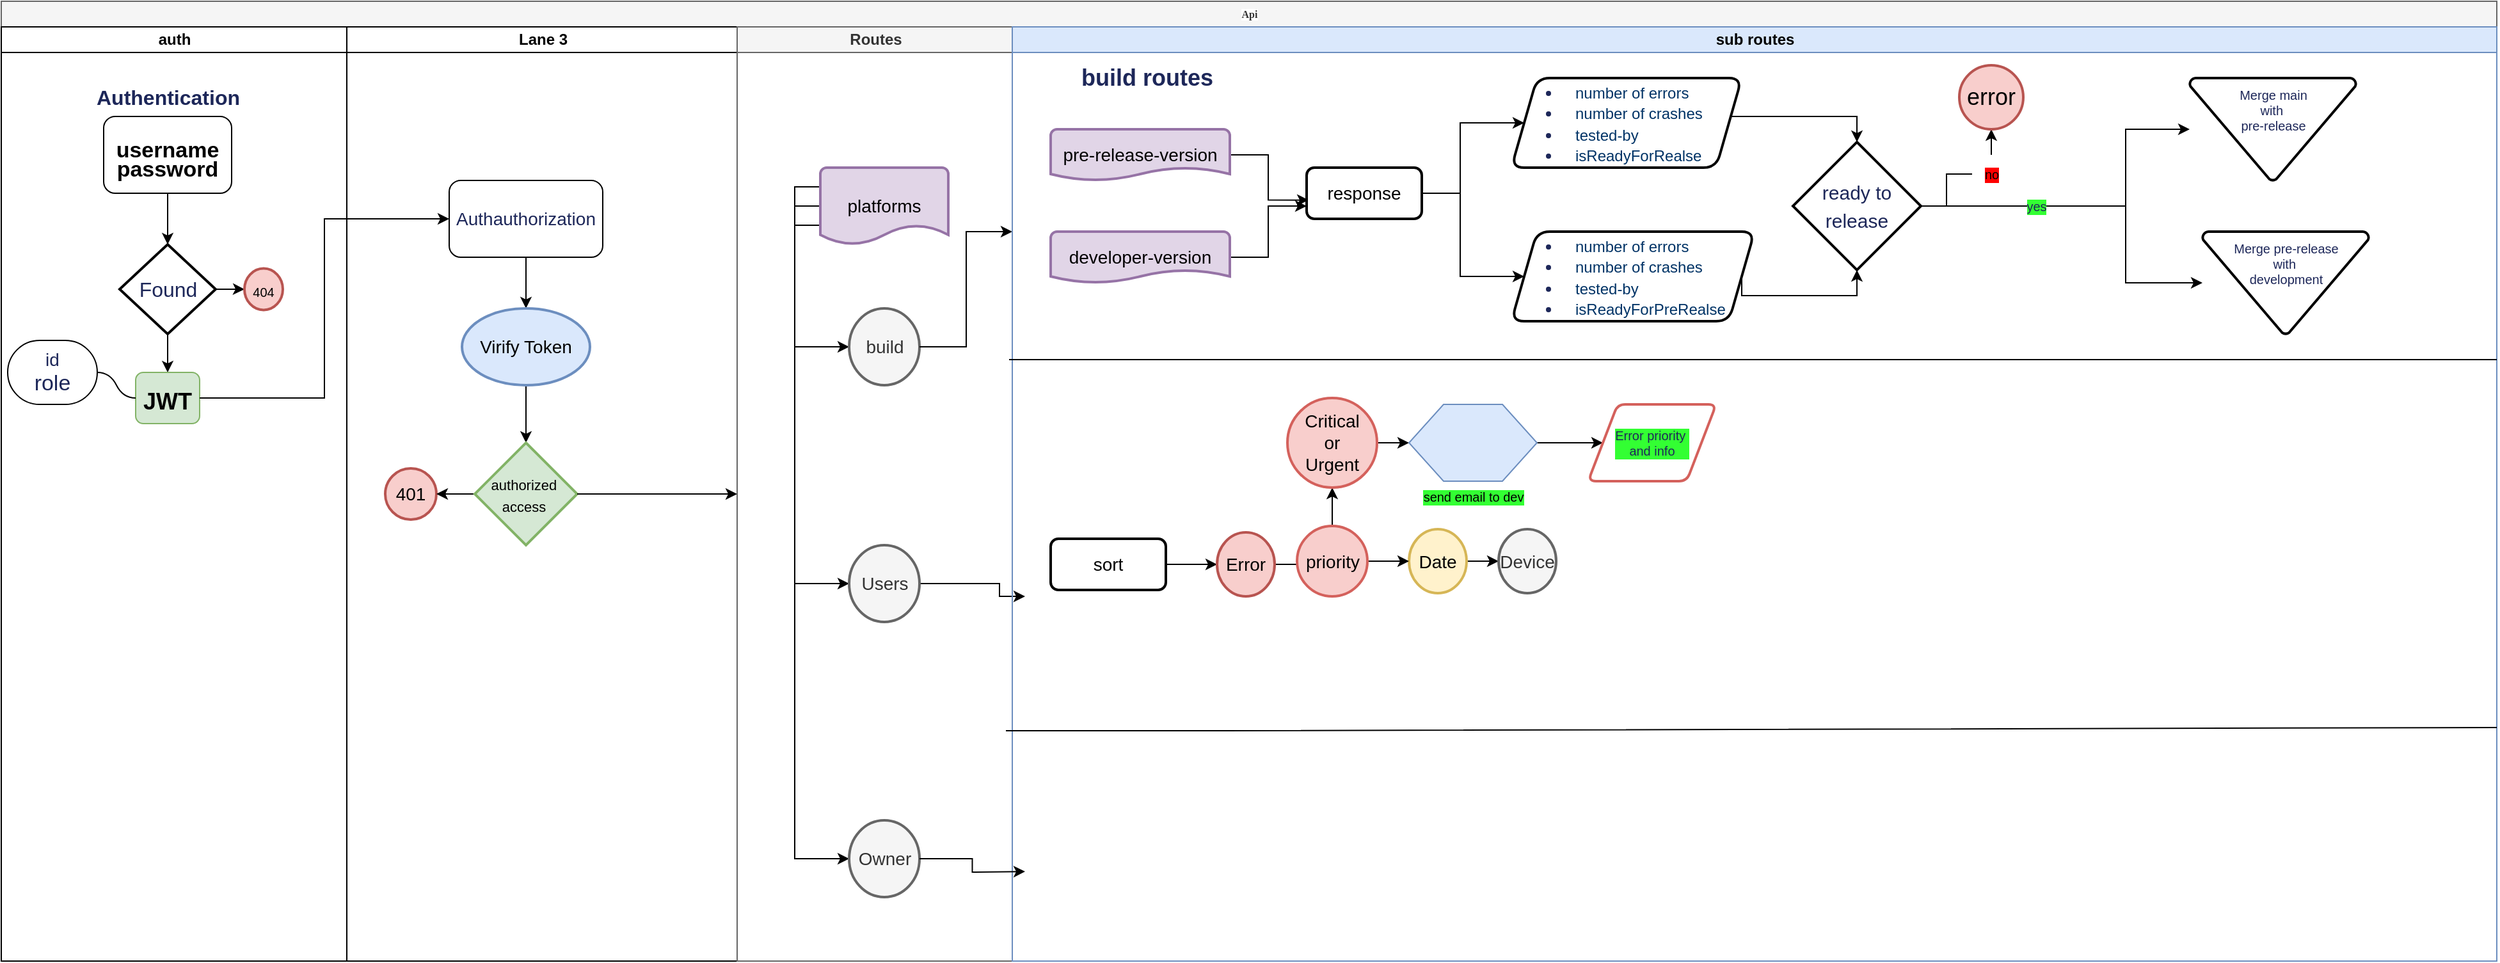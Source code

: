 <mxfile version="20.8.5" type="github">
  <diagram name="Page-1" id="74e2e168-ea6b-b213-b513-2b3c1d86103e">
    <mxGraphModel dx="711" dy="1321" grid="1" gridSize="10" guides="1" tooltips="1" connect="1" arrows="1" fold="1" page="1" pageScale="1" pageWidth="1100" pageHeight="850" background="none" math="0" shadow="0">
      <root>
        <mxCell id="0" />
        <mxCell id="1" parent="0" />
        <mxCell id="TijtGxp5Sjw6RaLspG1S-23" style="edgeStyle=orthogonalEdgeStyle;rounded=0;orthogonalLoop=1;jettySize=auto;html=1;exitX=1;exitY=0.5;exitDx=0;exitDy=0;fontFamily=Helvetica;fontSize=14;fontColor=#1d2759;" edge="1" parent="1" source="TijtGxp5Sjw6RaLspG1S-5">
          <mxGeometry relative="1" as="geometry">
            <mxPoint x="870" y="455" as="targetPoint" />
            <Array as="points">
              <mxPoint x="850" y="445" />
              <mxPoint x="850" y="455" />
            </Array>
          </mxGeometry>
        </mxCell>
        <mxCell id="77e6c97f196da883-1" value="Api" style="swimlane;html=1;childLayout=stackLayout;startSize=20;rounded=0;shadow=0;labelBackgroundColor=#FFFFFF;strokeWidth=1;fontFamily=Verdana;fontSize=8;align=center;fillColor=#f5f5f5;fontColor=#333333;strokeColor=#666666;" parent="1" vertex="1">
          <mxGeometry x="70" y="-10" width="1950" height="750" as="geometry" />
        </mxCell>
        <mxCell id="77e6c97f196da883-2" value="auth" style="swimlane;html=1;startSize=20;" parent="77e6c97f196da883-1" vertex="1">
          <mxGeometry y="20" width="270" height="730" as="geometry">
            <mxRectangle y="20" width="40" height="730" as="alternateBounds" />
          </mxGeometry>
        </mxCell>
        <mxCell id="tOllKT5evSO37Req1rAb-6" value="" style="edgeStyle=orthogonalEdgeStyle;rounded=0;orthogonalLoop=1;jettySize=auto;html=1;fontFamily=Helvetica;fontSize=17;fontColor=#1d2759;" parent="77e6c97f196da883-2" source="77e6c97f196da883-8" target="tOllKT5evSO37Req1rAb-4" edge="1">
          <mxGeometry relative="1" as="geometry" />
        </mxCell>
        <mxCell id="77e6c97f196da883-8" value="&lt;h1 style=&quot;line-height: 20%; font-size: 17px;&quot;&gt;&lt;font face=&quot;Helvetica&quot; style=&quot;font-size: 17px;&quot;&gt;username&lt;/font&gt;&lt;/h1&gt;&lt;div style=&quot;line-height: 20%; font-size: 17px;&quot;&gt;&lt;font face=&quot;Helvetica&quot; style=&quot;font-size: 17px;&quot;&gt;&lt;b style=&quot;&quot;&gt;password&lt;/b&gt;&lt;/font&gt;&lt;/div&gt;" style="rounded=1;whiteSpace=wrap;html=1;shadow=0;labelBackgroundColor=none;strokeWidth=1;fontFamily=Verdana;fontSize=8;align=center;" parent="77e6c97f196da883-2" vertex="1">
          <mxGeometry x="80" y="70" width="100" height="60" as="geometry" />
        </mxCell>
        <mxCell id="tOllKT5evSO37Req1rAb-3" value="&lt;b&gt;&lt;font color=&quot;#1d2759&quot;&gt;Authentication&lt;/font&gt;&lt;/b&gt;" style="text;html=1;align=center;verticalAlign=middle;resizable=0;points=[];autosize=1;strokeColor=none;fillColor=none;fontSize=16;strokeWidth=1;" parent="77e6c97f196da883-2" vertex="1">
          <mxGeometry x="60" y="40" width="140" height="30" as="geometry" />
        </mxCell>
        <mxCell id="tOllKT5evSO37Req1rAb-8" value="" style="edgeStyle=orthogonalEdgeStyle;rounded=0;orthogonalLoop=1;jettySize=auto;html=1;fontFamily=Helvetica;fontSize=18;fontColor=#1d2759;" parent="77e6c97f196da883-2" source="tOllKT5evSO37Req1rAb-4" target="tOllKT5evSO37Req1rAb-7" edge="1">
          <mxGeometry relative="1" as="geometry" />
        </mxCell>
        <mxCell id="tOllKT5evSO37Req1rAb-10" value="" style="edgeStyle=orthogonalEdgeStyle;rounded=0;orthogonalLoop=1;jettySize=auto;html=1;fontFamily=Helvetica;fontSize=18;fontColor=#1d2759;" parent="77e6c97f196da883-2" source="tOllKT5evSO37Req1rAb-4" target="tOllKT5evSO37Req1rAb-9" edge="1">
          <mxGeometry relative="1" as="geometry" />
        </mxCell>
        <mxCell id="tOllKT5evSO37Req1rAb-4" value="Found" style="strokeWidth=2;html=1;shape=mxgraph.flowchart.decision;whiteSpace=wrap;fontSize=16;fontColor=#1d2759;" parent="77e6c97f196da883-2" vertex="1">
          <mxGeometry x="92.5" y="170" width="75" height="70" as="geometry" />
        </mxCell>
        <mxCell id="tOllKT5evSO37Req1rAb-7" value="&lt;h1 style=&quot;line-height: 50%;&quot;&gt;&lt;font style=&quot;font-size: 18px;&quot;&gt;JWT&lt;/font&gt;&lt;/h1&gt;" style="rounded=1;whiteSpace=wrap;html=1;strokeWidth=1;fontFamily=Helvetica;fontSize=17;fillColor=#d5e8d4;strokeColor=#82b366;" parent="77e6c97f196da883-2" vertex="1">
          <mxGeometry x="105" y="270" width="50" height="40" as="geometry" />
        </mxCell>
        <mxCell id="tOllKT5evSO37Req1rAb-9" value="&lt;font style=&quot;font-size: 10px;&quot;&gt;404&lt;/font&gt;" style="ellipse;whiteSpace=wrap;html=1;fontSize=16;strokeWidth=2;fillColor=#f8cecc;strokeColor=#b85450;" parent="77e6c97f196da883-2" vertex="1">
          <mxGeometry x="190" y="188.75" width="30" height="32.5" as="geometry" />
        </mxCell>
        <mxCell id="tOllKT5evSO37Req1rAb-45" value="id&lt;br style=&quot;border-color: var(--border-color); font-size: 17px;&quot;&gt;&lt;span style=&quot;font-size: 17px;&quot;&gt;role&lt;/span&gt;" style="whiteSpace=wrap;html=1;rounded=1;arcSize=50;align=center;verticalAlign=middle;strokeWidth=1;autosize=1;spacing=4;treeFolding=1;treeMoving=1;newEdgeStyle={&quot;edgeStyle&quot;:&quot;entityRelationEdgeStyle&quot;,&quot;startArrow&quot;:&quot;none&quot;,&quot;endArrow&quot;:&quot;none&quot;,&quot;segment&quot;:10,&quot;curved&quot;:1,&quot;sourcePerimeterSpacing&quot;:0,&quot;targetPerimeterSpacing&quot;:0};fontFamily=Helvetica;fontSize=14;fontColor=#1d2759;" parent="77e6c97f196da883-2" vertex="1">
          <mxGeometry x="5" y="245" width="70" height="50" as="geometry" />
        </mxCell>
        <mxCell id="tOllKT5evSO37Req1rAb-46" value="" style="edgeStyle=entityRelationEdgeStyle;startArrow=none;endArrow=none;segment=10;curved=1;sourcePerimeterSpacing=0;targetPerimeterSpacing=0;rounded=0;fontFamily=Helvetica;fontSize=14;fontColor=#1d2759;exitX=0;exitY=0.5;exitDx=0;exitDy=0;" parent="77e6c97f196da883-2" source="tOllKT5evSO37Req1rAb-7" target="tOllKT5evSO37Req1rAb-45" edge="1">
          <mxGeometry relative="1" as="geometry">
            <mxPoint x="113" y="280" as="sourcePoint" />
          </mxGeometry>
        </mxCell>
        <mxCell id="77e6c97f196da883-4" value="Lane 3" style="swimlane;html=1;startSize=20;" parent="77e6c97f196da883-1" vertex="1">
          <mxGeometry x="270" y="20" width="305" height="730" as="geometry" />
        </mxCell>
        <mxCell id="tOllKT5evSO37Req1rAb-27" value="" style="edgeStyle=orthogonalEdgeStyle;rounded=0;orthogonalLoop=1;jettySize=auto;html=1;fontFamily=Helvetica;fontSize=14;fontColor=#1d2759;" parent="77e6c97f196da883-4" source="tOllKT5evSO37Req1rAb-11" target="tOllKT5evSO37Req1rAb-26" edge="1">
          <mxGeometry relative="1" as="geometry" />
        </mxCell>
        <mxCell id="tOllKT5evSO37Req1rAb-11" value="&lt;font style=&quot;font-size: 14px;&quot;&gt;Authauthorization&lt;/font&gt;" style="whiteSpace=wrap;html=1;fontSize=17;fontColor=#1d2759;rounded=1;strokeWidth=1;fontFamily=Helvetica;" parent="77e6c97f196da883-4" vertex="1">
          <mxGeometry x="80" y="120" width="120" height="60" as="geometry" />
        </mxCell>
        <mxCell id="tOllKT5evSO37Req1rAb-35" value="" style="edgeStyle=orthogonalEdgeStyle;rounded=0;orthogonalLoop=1;jettySize=auto;html=1;fontFamily=Helvetica;fontSize=11;fontColor=#1d2759;" parent="77e6c97f196da883-4" source="tOllKT5evSO37Req1rAb-26" target="tOllKT5evSO37Req1rAb-34" edge="1">
          <mxGeometry relative="1" as="geometry" />
        </mxCell>
        <mxCell id="tOllKT5evSO37Req1rAb-26" value="Virify Token" style="strokeWidth=2;html=1;shape=mxgraph.flowchart.start_1;whiteSpace=wrap;fontFamily=Helvetica;fontSize=14;fillColor=#dae8fc;strokeColor=#6c8ebf;" parent="77e6c97f196da883-4" vertex="1">
          <mxGeometry x="90" y="220" width="100" height="60" as="geometry" />
        </mxCell>
        <mxCell id="tOllKT5evSO37Req1rAb-31" value="401" style="ellipse;whiteSpace=wrap;html=1;fontSize=14;strokeWidth=2;fontFamily=Helvetica;fillColor=#f8cecc;strokeColor=#b85450;" parent="77e6c97f196da883-4" vertex="1">
          <mxGeometry x="30" y="345" width="40" height="40" as="geometry" />
        </mxCell>
        <mxCell id="tOllKT5evSO37Req1rAb-36" value="" style="edgeStyle=orthogonalEdgeStyle;rounded=0;orthogonalLoop=1;jettySize=auto;html=1;fontFamily=Helvetica;fontSize=11;fontColor=#1d2759;" parent="77e6c97f196da883-4" source="tOllKT5evSO37Req1rAb-34" target="tOllKT5evSO37Req1rAb-31" edge="1">
          <mxGeometry relative="1" as="geometry" />
        </mxCell>
        <mxCell id="tOllKT5evSO37Req1rAb-34" value="&lt;font style=&quot;font-size: 11px;&quot;&gt;authorized&amp;nbsp; access&amp;nbsp;&lt;/font&gt;" style="rhombus;whiteSpace=wrap;html=1;fontSize=14;strokeWidth=2;fontFamily=Helvetica;fillColor=#d5e8d4;strokeColor=#82b366;" parent="77e6c97f196da883-4" vertex="1">
          <mxGeometry x="100" y="325" width="80" height="80" as="geometry" />
        </mxCell>
        <mxCell id="77e6c97f196da883-5" value="Routes" style="swimlane;html=1;startSize=20;fillColor=#f5f5f5;fontColor=#333333;strokeColor=#666666;" parent="77e6c97f196da883-1" vertex="1">
          <mxGeometry x="575" y="20" width="215" height="730" as="geometry" />
        </mxCell>
        <mxCell id="TijtGxp5Sjw6RaLspG1S-18" style="edgeStyle=orthogonalEdgeStyle;rounded=0;orthogonalLoop=1;jettySize=auto;html=1;exitX=0;exitY=0.75;exitDx=0;exitDy=0;exitPerimeter=0;entryX=0;entryY=0.5;entryDx=0;entryDy=0;fontFamily=Helvetica;fontSize=14;fontColor=#1d2759;" edge="1" parent="77e6c97f196da883-5" source="TijtGxp5Sjw6RaLspG1S-3" target="TijtGxp5Sjw6RaLspG1S-9">
          <mxGeometry relative="1" as="geometry" />
        </mxCell>
        <mxCell id="TijtGxp5Sjw6RaLspG1S-19" style="edgeStyle=orthogonalEdgeStyle;rounded=0;orthogonalLoop=1;jettySize=auto;html=1;exitX=0;exitY=0.5;exitDx=0;exitDy=0;exitPerimeter=0;entryX=0;entryY=0.5;entryDx=0;entryDy=0;fontFamily=Helvetica;fontSize=14;fontColor=#1d2759;" edge="1" parent="77e6c97f196da883-5" source="TijtGxp5Sjw6RaLspG1S-3" target="TijtGxp5Sjw6RaLspG1S-5">
          <mxGeometry relative="1" as="geometry" />
        </mxCell>
        <mxCell id="TijtGxp5Sjw6RaLspG1S-20" style="edgeStyle=orthogonalEdgeStyle;rounded=0;orthogonalLoop=1;jettySize=auto;html=1;exitX=0;exitY=0.25;exitDx=0;exitDy=0;exitPerimeter=0;entryX=0;entryY=0.5;entryDx=0;entryDy=0;fontFamily=Helvetica;fontSize=14;fontColor=#1d2759;" edge="1" parent="77e6c97f196da883-5" source="TijtGxp5Sjw6RaLspG1S-3" target="TijtGxp5Sjw6RaLspG1S-7">
          <mxGeometry relative="1" as="geometry" />
        </mxCell>
        <mxCell id="TijtGxp5Sjw6RaLspG1S-3" value="platforms" style="strokeWidth=2;html=1;shape=mxgraph.flowchart.document2;whiteSpace=wrap;size=0.25;fontFamily=Helvetica;fontSize=14;fillColor=#e1d5e7;strokeColor=#9673a6;" vertex="1" parent="77e6c97f196da883-5">
          <mxGeometry x="65" y="110" width="100" height="60" as="geometry" />
        </mxCell>
        <mxCell id="TijtGxp5Sjw6RaLspG1S-5" value="Users" style="ellipse;whiteSpace=wrap;html=1;fontSize=14;strokeWidth=2;fillColor=#f5f5f5;fontColor=#333333;strokeColor=#666666;" vertex="1" parent="77e6c97f196da883-5">
          <mxGeometry x="87.5" y="405" width="55" height="60" as="geometry" />
        </mxCell>
        <mxCell id="TijtGxp5Sjw6RaLspG1S-7" value="Owner" style="ellipse;whiteSpace=wrap;html=1;fontSize=14;fillColor=#f5f5f5;strokeColor=#666666;strokeWidth=2;fontColor=#333333;" vertex="1" parent="77e6c97f196da883-5">
          <mxGeometry x="87.5" y="620" width="55" height="60" as="geometry" />
        </mxCell>
        <mxCell id="TijtGxp5Sjw6RaLspG1S-9" value="build" style="ellipse;whiteSpace=wrap;html=1;fontSize=14;fillColor=#f5f5f5;strokeColor=#666666;strokeWidth=2;fontColor=#333333;" vertex="1" parent="77e6c97f196da883-5">
          <mxGeometry x="87.5" y="220" width="55" height="60" as="geometry" />
        </mxCell>
        <mxCell id="tOllKT5evSO37Req1rAb-25" style="edgeStyle=orthogonalEdgeStyle;rounded=0;orthogonalLoop=1;jettySize=auto;html=1;exitX=1;exitY=0.5;exitDx=0;exitDy=0;entryX=0;entryY=0.5;entryDx=0;entryDy=0;fontFamily=Helvetica;fontSize=14;fontColor=#1d2759;" parent="77e6c97f196da883-1" source="tOllKT5evSO37Req1rAb-7" target="tOllKT5evSO37Req1rAb-11" edge="1">
          <mxGeometry relative="1" as="geometry" />
        </mxCell>
        <mxCell id="TijtGxp5Sjw6RaLspG1S-13" style="edgeStyle=orthogonalEdgeStyle;rounded=0;orthogonalLoop=1;jettySize=auto;html=1;exitX=1;exitY=0.5;exitDx=0;exitDy=0;fontFamily=Helvetica;fontSize=14;fontColor=#1d2759;" edge="1" parent="77e6c97f196da883-1" source="tOllKT5evSO37Req1rAb-34" target="77e6c97f196da883-5">
          <mxGeometry relative="1" as="geometry" />
        </mxCell>
        <mxCell id="TijtGxp5Sjw6RaLspG1S-21" style="edgeStyle=orthogonalEdgeStyle;rounded=0;orthogonalLoop=1;jettySize=auto;html=1;exitX=1;exitY=0.5;exitDx=0;exitDy=0;fontFamily=Helvetica;fontSize=14;fontColor=#1d2759;" edge="1" parent="77e6c97f196da883-1" source="TijtGxp5Sjw6RaLspG1S-9" target="77e6c97f196da883-6">
          <mxGeometry relative="1" as="geometry">
            <Array as="points">
              <mxPoint x="754" y="270" />
              <mxPoint x="754" y="180" />
            </Array>
          </mxGeometry>
        </mxCell>
        <mxCell id="77e6c97f196da883-6" value="sub routes" style="swimlane;html=1;startSize=20;fillColor=#dae8fc;strokeColor=#6c8ebf;" parent="77e6c97f196da883-1" vertex="1">
          <mxGeometry x="790" y="20" width="1160" height="730" as="geometry" />
        </mxCell>
        <mxCell id="TijtGxp5Sjw6RaLspG1S-25" value="" style="endArrow=none;html=1;rounded=0;fontFamily=Helvetica;fontSize=14;fontColor=#1d2759;" edge="1" parent="77e6c97f196da883-6">
          <mxGeometry width="50" height="50" relative="1" as="geometry">
            <mxPoint x="-2.5" y="260" as="sourcePoint" />
            <mxPoint x="1160" y="260" as="targetPoint" />
            <Array as="points">
              <mxPoint x="167.5" y="260" />
            </Array>
          </mxGeometry>
        </mxCell>
        <mxCell id="TijtGxp5Sjw6RaLspG1S-26" value="" style="endArrow=none;html=1;rounded=0;fontFamily=Helvetica;fontSize=14;fontColor=#1d2759;entryX=1;entryY=0.75;entryDx=0;entryDy=0;" edge="1" parent="77e6c97f196da883-6" target="77e6c97f196da883-6">
          <mxGeometry width="50" height="50" relative="1" as="geometry">
            <mxPoint x="-5" y="550" as="sourcePoint" />
            <mxPoint x="345" y="550" as="targetPoint" />
            <Array as="points">
              <mxPoint x="165" y="550" />
            </Array>
          </mxGeometry>
        </mxCell>
        <mxCell id="TijtGxp5Sjw6RaLspG1S-27" value="&lt;b&gt;&lt;font style=&quot;font-size: 18px;&quot;&gt;build routes&lt;/font&gt;&lt;/b&gt;" style="text;html=1;align=center;verticalAlign=middle;resizable=0;points=[];autosize=1;strokeColor=none;fillColor=none;fontSize=14;fontFamily=Helvetica;fontColor=#1d2759;" vertex="1" parent="77e6c97f196da883-6">
          <mxGeometry x="40" y="20" width="130" height="40" as="geometry" />
        </mxCell>
        <mxCell id="TijtGxp5Sjw6RaLspG1S-39" style="edgeStyle=orthogonalEdgeStyle;rounded=0;orthogonalLoop=1;jettySize=auto;html=1;exitX=1;exitY=0.5;exitDx=0;exitDy=0;exitPerimeter=0;entryX=0.017;entryY=0.633;entryDx=0;entryDy=0;entryPerimeter=0;fontFamily=Helvetica;fontSize=18;fontColor=#1d2759;" edge="1" parent="77e6c97f196da883-6" source="TijtGxp5Sjw6RaLspG1S-36" target="TijtGxp5Sjw6RaLspG1S-38">
          <mxGeometry relative="1" as="geometry" />
        </mxCell>
        <mxCell id="TijtGxp5Sjw6RaLspG1S-36" value="pre-release-version" style="strokeWidth=2;html=1;shape=mxgraph.flowchart.document2;whiteSpace=wrap;size=0.25;fontFamily=Helvetica;fontSize=14;fillColor=#e1d5e7;strokeColor=#9673a6;" vertex="1" parent="77e6c97f196da883-6">
          <mxGeometry x="30" y="80" width="140" height="40" as="geometry" />
        </mxCell>
        <mxCell id="TijtGxp5Sjw6RaLspG1S-40" style="edgeStyle=orthogonalEdgeStyle;rounded=0;orthogonalLoop=1;jettySize=auto;html=1;exitX=1;exitY=0.5;exitDx=0;exitDy=0;exitPerimeter=0;entryX=0;entryY=0.75;entryDx=0;entryDy=0;fontFamily=Helvetica;fontSize=18;fontColor=#1d2759;" edge="1" parent="77e6c97f196da883-6" source="TijtGxp5Sjw6RaLspG1S-37" target="TijtGxp5Sjw6RaLspG1S-38">
          <mxGeometry relative="1" as="geometry" />
        </mxCell>
        <mxCell id="TijtGxp5Sjw6RaLspG1S-37" value="developer-version" style="strokeWidth=2;html=1;shape=mxgraph.flowchart.document2;whiteSpace=wrap;size=0.25;fontFamily=Helvetica;fontSize=14;fillColor=#e1d5e7;strokeColor=#9673a6;" vertex="1" parent="77e6c97f196da883-6">
          <mxGeometry x="30" y="160" width="140" height="40" as="geometry" />
        </mxCell>
        <mxCell id="TijtGxp5Sjw6RaLspG1S-43" value="" style="edgeStyle=orthogonalEdgeStyle;rounded=0;orthogonalLoop=1;jettySize=auto;html=1;fontFamily=Helvetica;fontSize=18;fontColor=#1d2759;" edge="1" parent="77e6c97f196da883-6" source="TijtGxp5Sjw6RaLspG1S-38" target="TijtGxp5Sjw6RaLspG1S-42">
          <mxGeometry relative="1" as="geometry">
            <Array as="points">
              <mxPoint x="350" y="130" />
              <mxPoint x="350" y="75" />
            </Array>
          </mxGeometry>
        </mxCell>
        <mxCell id="TijtGxp5Sjw6RaLspG1S-46" style="edgeStyle=orthogonalEdgeStyle;rounded=0;orthogonalLoop=1;jettySize=auto;html=1;exitX=1;exitY=0.5;exitDx=0;exitDy=0;entryX=0;entryY=0.5;entryDx=0;entryDy=0;fontFamily=Helvetica;fontSize=18;fontColor=#1d2759;" edge="1" parent="77e6c97f196da883-6" source="TijtGxp5Sjw6RaLspG1S-38" target="TijtGxp5Sjw6RaLspG1S-44">
          <mxGeometry relative="1" as="geometry">
            <Array as="points">
              <mxPoint x="350" y="130" />
              <mxPoint x="350" y="195" />
            </Array>
          </mxGeometry>
        </mxCell>
        <mxCell id="TijtGxp5Sjw6RaLspG1S-38" value="response" style="rounded=1;whiteSpace=wrap;html=1;fontSize=14;strokeWidth=2;fontFamily=Helvetica;" vertex="1" parent="77e6c97f196da883-6">
          <mxGeometry x="230" y="110" width="90" height="40" as="geometry" />
        </mxCell>
        <mxCell id="TijtGxp5Sjw6RaLspG1S-52" style="edgeStyle=orthogonalEdgeStyle;rounded=0;orthogonalLoop=1;jettySize=auto;html=1;exitX=1;exitY=0.5;exitDx=0;exitDy=0;entryX=0.5;entryY=0;entryDx=0;entryDy=0;entryPerimeter=0;fontFamily=Helvetica;fontSize=15;fontColor=#1d2759;" edge="1" parent="77e6c97f196da883-6" source="TijtGxp5Sjw6RaLspG1S-42" target="TijtGxp5Sjw6RaLspG1S-50">
          <mxGeometry relative="1" as="geometry">
            <Array as="points">
              <mxPoint x="560" y="70" />
              <mxPoint x="660" y="70" />
            </Array>
          </mxGeometry>
        </mxCell>
        <mxCell id="TijtGxp5Sjw6RaLspG1S-42" value="&lt;ul&gt;&lt;li style=&quot;&quot;&gt;&lt;p style=&quot;border-color: var(--border-color); color: rgb(0, 51, 102); font-size: 12px; margin: 0px 0px 0px 8px;&quot;&gt;&lt;span style=&quot;background-color: initial;&quot;&gt;number of errors&lt;/span&gt;&lt;br&gt;&lt;/p&gt;&lt;/li&gt;&lt;li style=&quot;&quot;&gt;&lt;p style=&quot;border-color: var(--border-color); color: rgb(0, 51, 102); font-size: 12px; margin: 0px 0px 0px 8px;&quot;&gt;&lt;span style=&quot;background-color: initial;&quot;&gt;number of crashes&lt;/span&gt;&lt;br&gt;&lt;/p&gt;&lt;/li&gt;&lt;li style=&quot;&quot;&gt;&lt;p style=&quot;border-color: var(--border-color); color: rgb(0, 51, 102); font-size: 12px; margin: 0px 0px 0px 8px;&quot;&gt;&lt;span style=&quot;background-color: initial;&quot;&gt;tested-by&lt;/span&gt;&lt;/p&gt;&lt;/li&gt;&lt;li style=&quot;&quot;&gt;&lt;p style=&quot;border-color: var(--border-color); color: rgb(0, 51, 102); font-size: 12px; margin: 0px 0px 0px 8px;&quot;&gt;&lt;span style=&quot;background-color: initial;&quot;&gt;isReadyForRealse&lt;/span&gt;&lt;/p&gt;&lt;/li&gt;&lt;/ul&gt;" style="shape=parallelogram;perimeter=parallelogramPerimeter;whiteSpace=wrap;html=1;fixedSize=1;fontSize=14;rounded=1;strokeWidth=2;fontFamily=Helvetica;fontColor=#1d2759;align=left;" vertex="1" parent="77e6c97f196da883-6">
          <mxGeometry x="390" y="40" width="180" height="70" as="geometry" />
        </mxCell>
        <mxCell id="TijtGxp5Sjw6RaLspG1S-51" style="edgeStyle=orthogonalEdgeStyle;rounded=0;orthogonalLoop=1;jettySize=auto;html=1;exitX=1;exitY=0.5;exitDx=0;exitDy=0;entryX=0.5;entryY=1;entryDx=0;entryDy=0;entryPerimeter=0;fontFamily=Helvetica;fontSize=15;fontColor=#1d2759;" edge="1" parent="77e6c97f196da883-6" source="TijtGxp5Sjw6RaLspG1S-44" target="TijtGxp5Sjw6RaLspG1S-50">
          <mxGeometry relative="1" as="geometry">
            <Array as="points">
              <mxPoint x="570" y="210" />
              <mxPoint x="660" y="210" />
            </Array>
          </mxGeometry>
        </mxCell>
        <mxCell id="TijtGxp5Sjw6RaLspG1S-44" value="&lt;ul&gt;&lt;li style=&quot;&quot;&gt;&lt;p style=&quot;border-color: var(--border-color); color: rgb(0, 51, 102); font-size: 12px; margin: 0px 0px 0px 8px;&quot;&gt;&lt;span style=&quot;background-color: initial;&quot;&gt;number of errors&lt;/span&gt;&lt;br&gt;&lt;/p&gt;&lt;/li&gt;&lt;li style=&quot;&quot;&gt;&lt;p style=&quot;border-color: var(--border-color); color: rgb(0, 51, 102); font-size: 12px; margin: 0px 0px 0px 8px;&quot;&gt;&lt;span style=&quot;background-color: initial;&quot;&gt;number of crashes&lt;/span&gt;&lt;br&gt;&lt;/p&gt;&lt;/li&gt;&lt;li style=&quot;&quot;&gt;&lt;p style=&quot;border-color: var(--border-color); color: rgb(0, 51, 102); font-size: 12px; margin: 0px 0px 0px 8px;&quot;&gt;&lt;span style=&quot;background-color: initial;&quot;&gt;tested-by&lt;/span&gt;&lt;/p&gt;&lt;/li&gt;&lt;li style=&quot;&quot;&gt;&lt;p style=&quot;border-color: var(--border-color); color: rgb(0, 51, 102); font-size: 12px; margin: 0px 0px 0px 8px;&quot;&gt;&lt;span style=&quot;background-color: initial;&quot;&gt;isReadyForPreRealse&lt;/span&gt;&lt;/p&gt;&lt;/li&gt;&lt;/ul&gt;" style="shape=parallelogram;perimeter=parallelogramPerimeter;whiteSpace=wrap;html=1;fixedSize=1;fontSize=14;rounded=1;strokeWidth=2;fontFamily=Helvetica;fontColor=#1d2759;align=left;" vertex="1" parent="77e6c97f196da883-6">
          <mxGeometry x="390" y="160" width="190" height="70" as="geometry" />
        </mxCell>
        <mxCell id="TijtGxp5Sjw6RaLspG1S-54" value="" style="edgeStyle=orthogonalEdgeStyle;rounded=0;orthogonalLoop=1;jettySize=auto;html=1;fontFamily=Helvetica;fontSize=15;fontColor=#1d2759;startArrow=none;" edge="1" parent="77e6c97f196da883-6" source="TijtGxp5Sjw6RaLspG1S-61" target="TijtGxp5Sjw6RaLspG1S-53">
          <mxGeometry relative="1" as="geometry" />
        </mxCell>
        <mxCell id="TijtGxp5Sjw6RaLspG1S-60" style="edgeStyle=orthogonalEdgeStyle;rounded=0;orthogonalLoop=1;jettySize=auto;html=1;exitX=1;exitY=0.5;exitDx=0;exitDy=0;exitPerimeter=0;entryX=0;entryY=0.5;entryDx=0;entryDy=0;entryPerimeter=0;fontFamily=Helvetica;fontSize=10;fontColor=#1d2759;" edge="1" parent="77e6c97f196da883-6" source="TijtGxp5Sjw6RaLspG1S-50" target="TijtGxp5Sjw6RaLspG1S-58">
          <mxGeometry relative="1" as="geometry">
            <Array as="points">
              <mxPoint x="870" y="140" />
              <mxPoint x="870" y="200" />
            </Array>
          </mxGeometry>
        </mxCell>
        <mxCell id="TijtGxp5Sjw6RaLspG1S-50" value="&lt;font style=&quot;font-size: 15px;&quot;&gt;ready to release&lt;/font&gt;" style="strokeWidth=2;html=1;shape=mxgraph.flowchart.decision;whiteSpace=wrap;fontFamily=Helvetica;fontSize=18;fontColor=#1d2759;" vertex="1" parent="77e6c97f196da883-6">
          <mxGeometry x="610" y="90" width="100" height="100" as="geometry" />
        </mxCell>
        <mxCell id="TijtGxp5Sjw6RaLspG1S-53" value="error" style="ellipse;whiteSpace=wrap;html=1;fontSize=18;strokeWidth=2;fillColor=#f8cecc;strokeColor=#b85450;" vertex="1" parent="77e6c97f196da883-6">
          <mxGeometry x="740" y="30" width="50" height="50" as="geometry" />
        </mxCell>
        <mxCell id="TijtGxp5Sjw6RaLspG1S-55" value="&lt;p style=&quot;line-height: 70%;&quot;&gt;&lt;font style=&quot;font-size: 10px;&quot;&gt;&lt;br&gt;&lt;/font&gt;&lt;/p&gt;" style="strokeWidth=2;html=1;shape=mxgraph.flowchart.merge_or_storage;whiteSpace=wrap;fontFamily=Helvetica;fontSize=15;fontColor=#1d2759;" vertex="1" parent="77e6c97f196da883-6">
          <mxGeometry x="920" y="40" width="130" height="80" as="geometry" />
        </mxCell>
        <mxCell id="TijtGxp5Sjw6RaLspG1S-56" style="edgeStyle=orthogonalEdgeStyle;rounded=0;orthogonalLoop=1;jettySize=auto;html=1;exitX=1;exitY=0.5;exitDx=0;exitDy=0;exitPerimeter=0;entryX=0;entryY=0.5;entryDx=0;entryDy=0;entryPerimeter=0;fontFamily=Helvetica;fontSize=15;fontColor=#1d2759;startArrow=none;" edge="1" parent="77e6c97f196da883-6" source="TijtGxp5Sjw6RaLspG1S-64" target="TijtGxp5Sjw6RaLspG1S-55">
          <mxGeometry relative="1" as="geometry" />
        </mxCell>
        <mxCell id="TijtGxp5Sjw6RaLspG1S-57" value="Merge main&lt;br&gt;with&amp;nbsp;&lt;br&gt;pre-release" style="text;html=1;align=center;verticalAlign=middle;resizable=0;points=[];autosize=1;strokeColor=none;fillColor=none;fontSize=10;fontFamily=Helvetica;fontColor=#1d2759;" vertex="1" parent="77e6c97f196da883-6">
          <mxGeometry x="945" y="40" width="80" height="50" as="geometry" />
        </mxCell>
        <mxCell id="TijtGxp5Sjw6RaLspG1S-58" value="&lt;p style=&quot;line-height: 70%;&quot;&gt;&lt;font style=&quot;font-size: 10px;&quot;&gt;&lt;br&gt;&lt;/font&gt;&lt;/p&gt;" style="strokeWidth=2;html=1;shape=mxgraph.flowchart.merge_or_storage;whiteSpace=wrap;fontFamily=Helvetica;fontSize=15;fontColor=#1d2759;" vertex="1" parent="77e6c97f196da883-6">
          <mxGeometry x="930" y="160" width="130" height="80" as="geometry" />
        </mxCell>
        <mxCell id="TijtGxp5Sjw6RaLspG1S-59" value="Merge pre-release&lt;br&gt;with&amp;nbsp;&lt;br&gt;development" style="text;html=1;align=center;verticalAlign=middle;resizable=0;points=[];autosize=1;strokeColor=none;fillColor=none;fontSize=10;fontFamily=Helvetica;fontColor=#1d2759;" vertex="1" parent="77e6c97f196da883-6">
          <mxGeometry x="940" y="160" width="110" height="50" as="geometry" />
        </mxCell>
        <mxCell id="TijtGxp5Sjw6RaLspG1S-62" value="" style="edgeStyle=orthogonalEdgeStyle;rounded=0;orthogonalLoop=1;jettySize=auto;html=1;fontFamily=Helvetica;fontSize=15;fontColor=#1d2759;endArrow=none;" edge="1" parent="77e6c97f196da883-6" source="TijtGxp5Sjw6RaLspG1S-50" target="TijtGxp5Sjw6RaLspG1S-61">
          <mxGeometry relative="1" as="geometry">
            <mxPoint x="1580" y="160" as="sourcePoint" />
            <mxPoint x="1635" y="100" as="targetPoint" />
          </mxGeometry>
        </mxCell>
        <mxCell id="TijtGxp5Sjw6RaLspG1S-61" value="no" style="text;html=1;align=center;verticalAlign=middle;resizable=0;points=[];autosize=1;fontSize=10;fontFamily=Helvetica;labelBackgroundColor=#FF0000;" vertex="1" parent="77e6c97f196da883-6">
          <mxGeometry x="750" y="100" width="30" height="30" as="geometry" />
        </mxCell>
        <mxCell id="TijtGxp5Sjw6RaLspG1S-65" value="" style="edgeStyle=orthogonalEdgeStyle;rounded=0;orthogonalLoop=1;jettySize=auto;html=1;exitX=1;exitY=0.5;exitDx=0;exitDy=0;exitPerimeter=0;entryX=0;entryY=0.5;entryDx=0;entryDy=0;entryPerimeter=0;fontFamily=Helvetica;fontSize=15;fontColor=#1d2759;endArrow=none;" edge="1" parent="77e6c97f196da883-6" source="TijtGxp5Sjw6RaLspG1S-50" target="TijtGxp5Sjw6RaLspG1S-64">
          <mxGeometry relative="1" as="geometry">
            <mxPoint x="1580" y="160" as="sourcePoint" />
            <mxPoint x="1790" y="100" as="targetPoint" />
          </mxGeometry>
        </mxCell>
        <mxCell id="TijtGxp5Sjw6RaLspG1S-64" value="yes" style="text;html=1;align=center;verticalAlign=middle;resizable=0;points=[];autosize=1;strokeColor=none;fillColor=none;fontSize=10;fontFamily=Helvetica;fontColor=#1d2759;labelBackgroundColor=#33FF33;" vertex="1" parent="77e6c97f196da883-6">
          <mxGeometry x="780" y="125" width="40" height="30" as="geometry" />
        </mxCell>
        <mxCell id="TijtGxp5Sjw6RaLspG1S-78" value="" style="edgeStyle=orthogonalEdgeStyle;rounded=0;orthogonalLoop=1;jettySize=auto;html=1;fontFamily=Helvetica;fontSize=10;fontColor=#1d2759;" edge="1" parent="77e6c97f196da883-6" source="TijtGxp5Sjw6RaLspG1S-69" target="TijtGxp5Sjw6RaLspG1S-74">
          <mxGeometry relative="1" as="geometry" />
        </mxCell>
        <mxCell id="TijtGxp5Sjw6RaLspG1S-69" value="sort" style="rounded=1;whiteSpace=wrap;html=1;fontSize=14;strokeWidth=2;fontFamily=Helvetica;" vertex="1" parent="77e6c97f196da883-6">
          <mxGeometry x="30" y="400" width="90" height="40" as="geometry" />
        </mxCell>
        <mxCell id="TijtGxp5Sjw6RaLspG1S-81" value="" style="edgeStyle=orthogonalEdgeStyle;rounded=0;orthogonalLoop=1;jettySize=auto;html=1;fontFamily=Helvetica;fontSize=10;fontColor=#1d2759;" edge="1" parent="77e6c97f196da883-6" source="TijtGxp5Sjw6RaLspG1S-70" target="TijtGxp5Sjw6RaLspG1S-80">
          <mxGeometry relative="1" as="geometry" />
        </mxCell>
        <mxCell id="TijtGxp5Sjw6RaLspG1S-70" value="Date" style="ellipse;whiteSpace=wrap;html=1;fontSize=14;rounded=1;strokeWidth=2;fillColor=#fff2cc;strokeColor=#d6b656;" vertex="1" parent="77e6c97f196da883-6">
          <mxGeometry x="310" y="392.5" width="45" height="50" as="geometry" />
        </mxCell>
        <mxCell id="TijtGxp5Sjw6RaLspG1S-77" value="" style="edgeStyle=orthogonalEdgeStyle;rounded=0;orthogonalLoop=1;jettySize=auto;html=1;fontFamily=Helvetica;fontSize=10;fontColor=#1d2759;" edge="1" parent="77e6c97f196da883-6" source="TijtGxp5Sjw6RaLspG1S-74" target="TijtGxp5Sjw6RaLspG1S-76">
          <mxGeometry relative="1" as="geometry" />
        </mxCell>
        <mxCell id="TijtGxp5Sjw6RaLspG1S-74" value="Error" style="ellipse;whiteSpace=wrap;html=1;fontSize=14;rounded=1;strokeWidth=2;fillColor=#f8cecc;strokeColor=#b85450;" vertex="1" parent="77e6c97f196da883-6">
          <mxGeometry x="160" y="395" width="45" height="50" as="geometry" />
        </mxCell>
        <mxCell id="TijtGxp5Sjw6RaLspG1S-79" value="" style="edgeStyle=orthogonalEdgeStyle;rounded=0;orthogonalLoop=1;jettySize=auto;html=1;fontFamily=Helvetica;fontSize=10;fontColor=#1d2759;" edge="1" parent="77e6c97f196da883-6" source="TijtGxp5Sjw6RaLspG1S-76" target="TijtGxp5Sjw6RaLspG1S-70">
          <mxGeometry relative="1" as="geometry" />
        </mxCell>
        <mxCell id="TijtGxp5Sjw6RaLspG1S-83" value="" style="edgeStyle=orthogonalEdgeStyle;rounded=0;orthogonalLoop=1;jettySize=auto;html=1;fontFamily=Helvetica;fontSize=10;fontColor=#1d2759;" edge="1" parent="77e6c97f196da883-6" source="TijtGxp5Sjw6RaLspG1S-76" target="TijtGxp5Sjw6RaLspG1S-82">
          <mxGeometry relative="1" as="geometry" />
        </mxCell>
        <mxCell id="TijtGxp5Sjw6RaLspG1S-76" value="priority" style="ellipse;whiteSpace=wrap;html=1;fontSize=14;rounded=1;strokeWidth=2;fillColor=#f8cecc;strokeColor=#D4615C;" vertex="1" parent="77e6c97f196da883-6">
          <mxGeometry x="222.5" y="390" width="55" height="55" as="geometry" />
        </mxCell>
        <mxCell id="TijtGxp5Sjw6RaLspG1S-80" value="Device" style="ellipse;whiteSpace=wrap;html=1;fontSize=14;rounded=1;strokeWidth=2;fillColor=#f5f5f5;fontColor=#333333;strokeColor=#666666;" vertex="1" parent="77e6c97f196da883-6">
          <mxGeometry x="380" y="392.5" width="45" height="50" as="geometry" />
        </mxCell>
        <mxCell id="TijtGxp5Sjw6RaLspG1S-85" value="" style="edgeStyle=orthogonalEdgeStyle;rounded=0;orthogonalLoop=1;jettySize=auto;html=1;fontFamily=Helvetica;fontSize=10;fontColor=#1d2759;" edge="1" parent="77e6c97f196da883-6" source="TijtGxp5Sjw6RaLspG1S-82" target="TijtGxp5Sjw6RaLspG1S-84">
          <mxGeometry relative="1" as="geometry" />
        </mxCell>
        <mxCell id="TijtGxp5Sjw6RaLspG1S-82" value="Critical&lt;br&gt;or&lt;br&gt;Urgent" style="ellipse;whiteSpace=wrap;html=1;fontSize=14;rounded=1;strokeWidth=2;fillColor=#f8cecc;strokeColor=#D4615C;" vertex="1" parent="77e6c97f196da883-6">
          <mxGeometry x="215" y="290" width="70" height="70" as="geometry" />
        </mxCell>
        <mxCell id="TijtGxp5Sjw6RaLspG1S-87" value="" style="edgeStyle=orthogonalEdgeStyle;rounded=0;orthogonalLoop=1;jettySize=auto;html=1;fontFamily=Helvetica;fontSize=10;fontColor=#1d2759;" edge="1" parent="77e6c97f196da883-6" source="TijtGxp5Sjw6RaLspG1S-84" target="TijtGxp5Sjw6RaLspG1S-86">
          <mxGeometry relative="1" as="geometry" />
        </mxCell>
        <mxCell id="TijtGxp5Sjw6RaLspG1S-84" value="send email to dev" style="verticalLabelPosition=bottom;verticalAlign=top;html=1;shape=hexagon;perimeter=hexagonPerimeter2;arcSize=6;size=0.27;labelBackgroundColor=#33FF33;strokeColor=#6c8ebf;strokeWidth=1;fontFamily=Helvetica;fontSize=10;fillColor=#dae8fc;" vertex="1" parent="77e6c97f196da883-6">
          <mxGeometry x="310" y="295" width="100" height="60" as="geometry" />
        </mxCell>
        <mxCell id="TijtGxp5Sjw6RaLspG1S-86" value="Error&amp;nbsp;priority&amp;nbsp;&lt;br&gt;and info" style="shape=parallelogram;html=1;strokeWidth=2;perimeter=parallelogramPerimeter;whiteSpace=wrap;rounded=1;arcSize=12;size=0.23;labelBackgroundColor=#33FF33;strokeColor=#D4615C;fontFamily=Helvetica;fontSize=10;fontColor=#1d2759;align=center;" vertex="1" parent="77e6c97f196da883-6">
          <mxGeometry x="450" y="295" width="100" height="60" as="geometry" />
        </mxCell>
        <mxCell id="TijtGxp5Sjw6RaLspG1S-24" style="edgeStyle=orthogonalEdgeStyle;rounded=0;orthogonalLoop=1;jettySize=auto;html=1;exitX=1;exitY=0.5;exitDx=0;exitDy=0;fontFamily=Helvetica;fontSize=14;fontColor=#1d2759;" edge="1" parent="1" source="TijtGxp5Sjw6RaLspG1S-7">
          <mxGeometry relative="1" as="geometry">
            <mxPoint x="870" y="670" as="targetPoint" />
          </mxGeometry>
        </mxCell>
      </root>
    </mxGraphModel>
  </diagram>
</mxfile>
